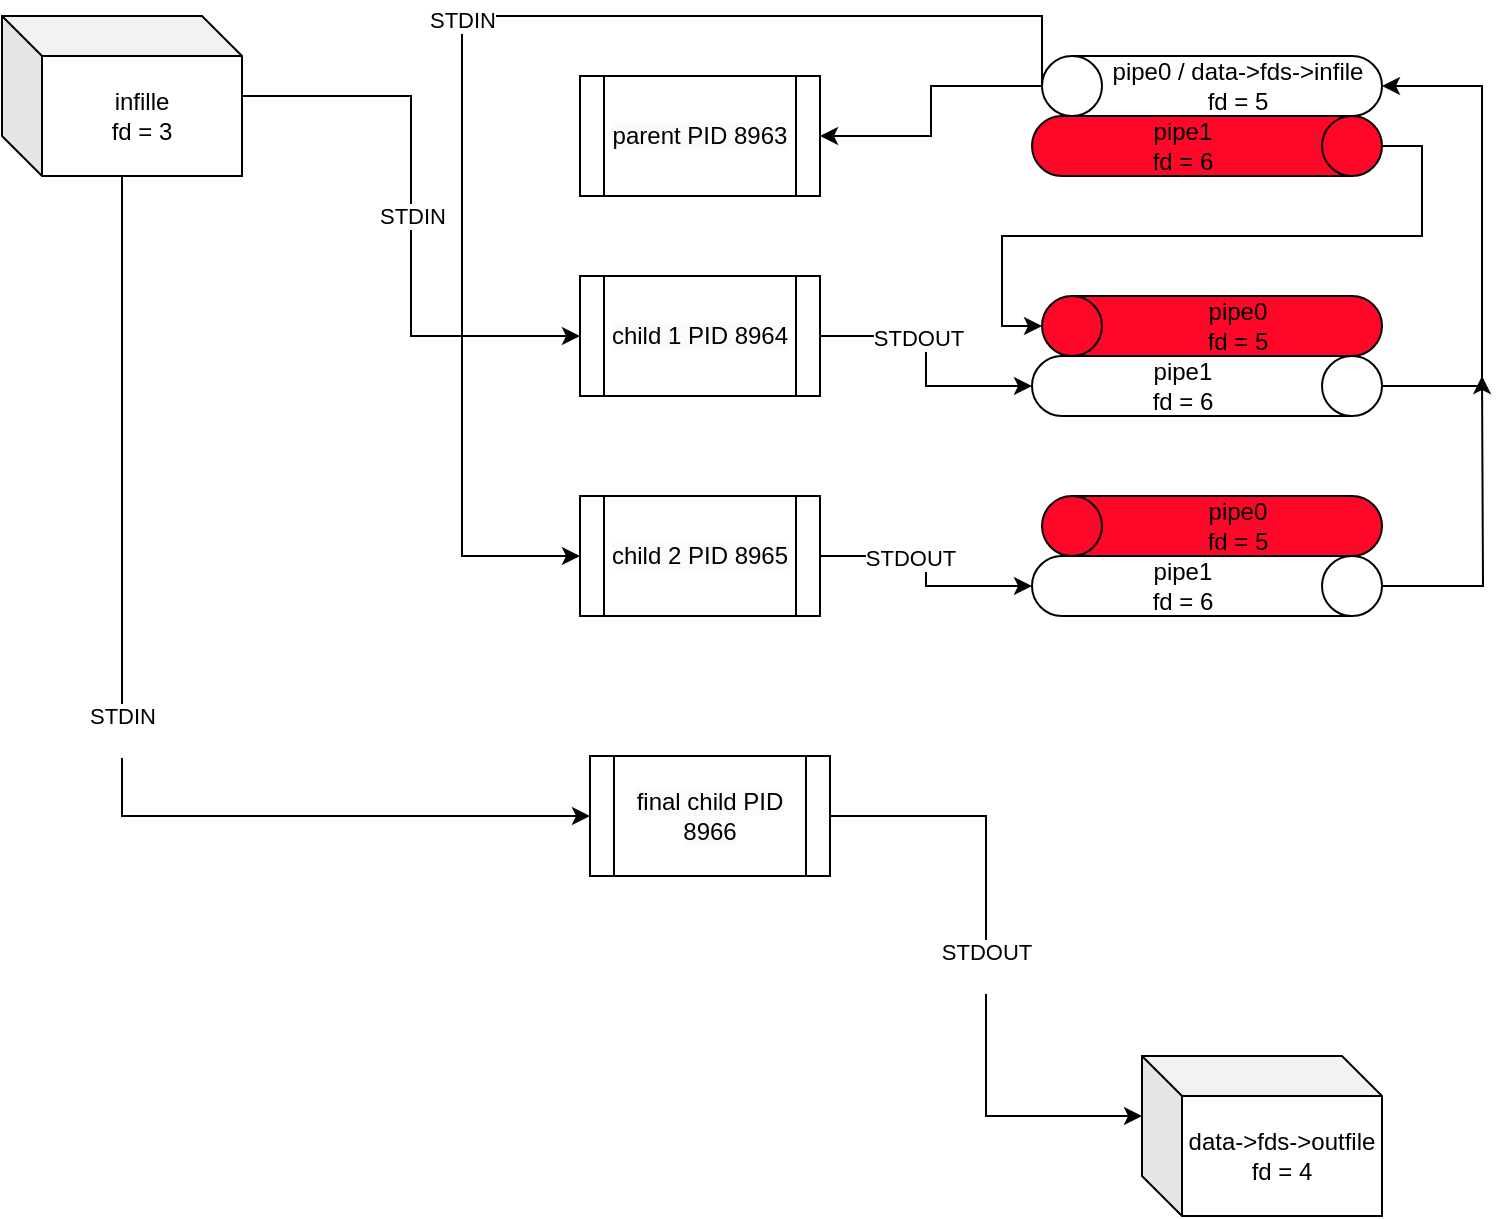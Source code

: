 <mxfile version="26.0.16">
  <diagram name="Página-1" id="Pu0nokxnrZLM9DPjROEs">
    <mxGraphModel dx="1376" dy="754" grid="1" gridSize="10" guides="1" tooltips="1" connect="1" arrows="1" fold="1" page="1" pageScale="1" pageWidth="827" pageHeight="1169" math="0" shadow="0">
      <root>
        <mxCell id="0" />
        <mxCell id="1" parent="0" />
        <mxCell id="TkE53SrEO5YB9DNX2DDW-38" style="edgeStyle=orthogonalEdgeStyle;rounded=0;orthogonalLoop=1;jettySize=auto;html=1;entryX=1;entryY=0.5;entryDx=0;entryDy=0;" parent="1" source="TkE53SrEO5YB9DNX2DDW-7" target="TkE53SrEO5YB9DNX2DDW-18" edge="1">
          <mxGeometry relative="1" as="geometry" />
        </mxCell>
        <mxCell id="TkE53SrEO5YB9DNX2DDW-50" value="STDIN" style="edgeStyle=orthogonalEdgeStyle;rounded=0;orthogonalLoop=1;jettySize=auto;html=1;entryX=0;entryY=0.5;entryDx=0;entryDy=0;exitX=0.5;exitY=0;exitDx=0;exitDy=0;exitPerimeter=0;" parent="1" source="TkE53SrEO5YB9DNX2DDW-7" target="TkE53SrEO5YB9DNX2DDW-20" edge="1">
          <mxGeometry relative="1" as="geometry">
            <mxPoint x="300" y="710" as="targetPoint" />
            <Array as="points">
              <mxPoint x="580" y="340" />
              <mxPoint x="290" y="340" />
              <mxPoint x="290" y="610" />
            </Array>
          </mxGeometry>
        </mxCell>
        <mxCell id="TkE53SrEO5YB9DNX2DDW-7" value="pipe0 / data->fds->infile&lt;div&gt;fd = 5&lt;/div&gt;" style="shape=cylinder3;whiteSpace=wrap;html=1;boundedLbl=1;backgroundOutline=1;size=15;direction=north;" parent="1" vertex="1">
          <mxGeometry x="580" y="360" width="170" height="30" as="geometry" />
        </mxCell>
        <mxCell id="TkE53SrEO5YB9DNX2DDW-24" value="STDIN" style="edgeStyle=orthogonalEdgeStyle;rounded=0;orthogonalLoop=1;jettySize=auto;html=1;entryX=0;entryY=0.5;entryDx=0;entryDy=0;" parent="1" source="TkE53SrEO5YB9DNX2DDW-8" target="TkE53SrEO5YB9DNX2DDW-19" edge="1">
          <mxGeometry relative="1" as="geometry" />
        </mxCell>
        <mxCell id="cVPtAOOOHcKWrL9LYY-s-7" value="STDIN&lt;div&gt;&lt;br&gt;&lt;/div&gt;" style="edgeStyle=orthogonalEdgeStyle;rounded=0;orthogonalLoop=1;jettySize=auto;html=1;entryX=0;entryY=0.5;entryDx=0;entryDy=0;" edge="1" parent="1" source="TkE53SrEO5YB9DNX2DDW-8" target="TkE53SrEO5YB9DNX2DDW-21">
          <mxGeometry relative="1" as="geometry">
            <Array as="points">
              <mxPoint x="120" y="740" />
            </Array>
          </mxGeometry>
        </mxCell>
        <mxCell id="TkE53SrEO5YB9DNX2DDW-8" value="infille&lt;div&gt;fd = 3&lt;/div&gt;" style="shape=cube;whiteSpace=wrap;html=1;boundedLbl=1;backgroundOutline=1;darkOpacity=0.05;darkOpacity2=0.1;" parent="1" vertex="1">
          <mxGeometry x="60" y="340" width="120" height="80" as="geometry" />
        </mxCell>
        <mxCell id="TkE53SrEO5YB9DNX2DDW-9" value="data->fds->outfile&lt;div&gt;fd = 4&lt;/div&gt;" style="shape=cube;whiteSpace=wrap;html=1;boundedLbl=1;backgroundOutline=1;darkOpacity=0.05;darkOpacity2=0.1;" parent="1" vertex="1">
          <mxGeometry x="630" y="860" width="120" height="80" as="geometry" />
        </mxCell>
        <mxCell id="TkE53SrEO5YB9DNX2DDW-49" style="edgeStyle=orthogonalEdgeStyle;rounded=0;orthogonalLoop=1;jettySize=auto;html=1;entryX=0.5;entryY=0;entryDx=0;entryDy=0;entryPerimeter=0;exitX=0.5;exitY=0;exitDx=0;exitDy=0;exitPerimeter=0;" parent="1" source="TkE53SrEO5YB9DNX2DDW-17" target="TkE53SrEO5YB9DNX2DDW-22" edge="1">
          <mxGeometry relative="1" as="geometry">
            <mxPoint x="540" y="460" as="targetPoint" />
          </mxGeometry>
        </mxCell>
        <mxCell id="TkE53SrEO5YB9DNX2DDW-17" value="pipe1&lt;div&gt;fd = 6&lt;/div&gt;" style="shape=cylinder3;whiteSpace=wrap;html=1;boundedLbl=1;backgroundOutline=1;size=15;direction=south;fillColor=light-dark(#FF0728,#000000);" parent="1" vertex="1">
          <mxGeometry x="575" y="390" width="175" height="30" as="geometry" />
        </mxCell>
        <mxCell id="TkE53SrEO5YB9DNX2DDW-18" value="&lt;span style=&quot;color: rgb(0, 0, 0); font-family: Helvetica; font-size: 12px; font-style: normal; font-variant-ligatures: normal; font-variant-caps: normal; font-weight: 400; letter-spacing: normal; orphans: 2; text-align: center; text-indent: 0px; text-transform: none; widows: 2; word-spacing: 0px; -webkit-text-stroke-width: 0px; white-space: normal; background-color: rgb(251, 251, 251); text-decoration-thickness: initial; text-decoration-style: initial; text-decoration-color: initial; display: inline !important; float: none;&quot;&gt;parent PID 8963&lt;/span&gt;" style="shape=process;whiteSpace=wrap;html=1;backgroundOutline=1;" parent="1" vertex="1">
          <mxGeometry x="349" y="370" width="120" height="60" as="geometry" />
        </mxCell>
        <mxCell id="TkE53SrEO5YB9DNX2DDW-19" value="&lt;span style=&quot;color: rgb(0, 0, 0); font-family: Helvetica; font-size: 12px; font-style: normal; font-variant-ligatures: normal; font-variant-caps: normal; font-weight: 400; letter-spacing: normal; orphans: 2; text-align: center; text-indent: 0px; text-transform: none; widows: 2; word-spacing: 0px; -webkit-text-stroke-width: 0px; white-space: normal; background-color: rgb(251, 251, 251); text-decoration-thickness: initial; text-decoration-style: initial; text-decoration-color: initial; display: inline !important; float: none;&quot;&gt;child 1 PID 8964&lt;/span&gt;" style="shape=process;whiteSpace=wrap;html=1;backgroundOutline=1;" parent="1" vertex="1">
          <mxGeometry x="349" y="470" width="120" height="60" as="geometry" />
        </mxCell>
        <mxCell id="TkE53SrEO5YB9DNX2DDW-20" value="&lt;span style=&quot;color: rgb(0, 0, 0); font-family: Helvetica; font-size: 12px; font-style: normal; font-variant-ligatures: normal; font-variant-caps: normal; font-weight: 400; letter-spacing: normal; orphans: 2; text-align: center; text-indent: 0px; text-transform: none; widows: 2; word-spacing: 0px; -webkit-text-stroke-width: 0px; white-space: normal; background-color: rgb(251, 251, 251); text-decoration-thickness: initial; text-decoration-style: initial; text-decoration-color: initial; display: inline !important; float: none;&quot;&gt;child 2 PID 8965&lt;/span&gt;" style="shape=process;whiteSpace=wrap;html=1;backgroundOutline=1;" parent="1" vertex="1">
          <mxGeometry x="349" y="580" width="120" height="60" as="geometry" />
        </mxCell>
        <mxCell id="TkE53SrEO5YB9DNX2DDW-21" value="&lt;span style=&quot;color: rgb(0, 0, 0); font-family: Helvetica; font-size: 12px; font-style: normal; font-variant-ligatures: normal; font-variant-caps: normal; font-weight: 400; letter-spacing: normal; orphans: 2; text-align: center; text-indent: 0px; text-transform: none; widows: 2; word-spacing: 0px; -webkit-text-stroke-width: 0px; white-space: normal; background-color: rgb(251, 251, 251); text-decoration-thickness: initial; text-decoration-style: initial; text-decoration-color: initial; display: inline !important; float: none;&quot;&gt;final child PID 8966&lt;/span&gt;" style="shape=process;whiteSpace=wrap;html=1;backgroundOutline=1;" parent="1" vertex="1">
          <mxGeometry x="354" y="710" width="120" height="60" as="geometry" />
        </mxCell>
        <mxCell id="TkE53SrEO5YB9DNX2DDW-22" value="pipe0&lt;div&gt;fd = 5&lt;/div&gt;" style="shape=cylinder3;whiteSpace=wrap;html=1;boundedLbl=1;backgroundOutline=1;size=15;direction=north;fillColor=light-dark(#FF0728,var(--ge-dark-color, #121212));" parent="1" vertex="1">
          <mxGeometry x="580" y="480" width="170" height="30" as="geometry" />
        </mxCell>
        <mxCell id="TkE53SrEO5YB9DNX2DDW-46" style="edgeStyle=orthogonalEdgeStyle;rounded=0;orthogonalLoop=1;jettySize=auto;html=1;entryX=0.5;entryY=1;entryDx=0;entryDy=0;entryPerimeter=0;" parent="1" source="TkE53SrEO5YB9DNX2DDW-23" target="TkE53SrEO5YB9DNX2DDW-7" edge="1">
          <mxGeometry relative="1" as="geometry">
            <mxPoint x="800" y="525" as="targetPoint" />
            <Array as="points">
              <mxPoint x="800" y="525" />
              <mxPoint x="800" y="375" />
            </Array>
          </mxGeometry>
        </mxCell>
        <mxCell id="TkE53SrEO5YB9DNX2DDW-23" value="pipe1&lt;div&gt;fd = 6&lt;/div&gt;" style="shape=cylinder3;whiteSpace=wrap;html=1;boundedLbl=1;backgroundOutline=1;size=15;direction=south;" parent="1" vertex="1">
          <mxGeometry x="575" y="510" width="175" height="30" as="geometry" />
        </mxCell>
        <mxCell id="TkE53SrEO5YB9DNX2DDW-25" style="edgeStyle=orthogonalEdgeStyle;rounded=0;orthogonalLoop=1;jettySize=auto;html=1;entryX=0.5;entryY=1;entryDx=0;entryDy=0;entryPerimeter=0;" parent="1" source="TkE53SrEO5YB9DNX2DDW-19" target="TkE53SrEO5YB9DNX2DDW-23" edge="1">
          <mxGeometry relative="1" as="geometry" />
        </mxCell>
        <mxCell id="TkE53SrEO5YB9DNX2DDW-45" value="STDOUT" style="edgeLabel;html=1;align=center;verticalAlign=middle;resizable=0;points=[];" parent="TkE53SrEO5YB9DNX2DDW-25" vertex="1" connectable="0">
          <mxGeometry x="-0.261" y="-1" relative="1" as="geometry">
            <mxPoint as="offset" />
          </mxGeometry>
        </mxCell>
        <mxCell id="TkE53SrEO5YB9DNX2DDW-31" value="STDOUT&lt;div&gt;&lt;br&gt;&lt;/div&gt;" style="edgeStyle=orthogonalEdgeStyle;rounded=0;orthogonalLoop=1;jettySize=auto;html=1;entryX=0;entryY=0;entryDx=0;entryDy=30;entryPerimeter=0;" parent="1" source="TkE53SrEO5YB9DNX2DDW-21" target="TkE53SrEO5YB9DNX2DDW-9" edge="1">
          <mxGeometry relative="1" as="geometry" />
        </mxCell>
        <mxCell id="cVPtAOOOHcKWrL9LYY-s-1" value="pipe0&lt;div&gt;fd = 5&lt;/div&gt;" style="shape=cylinder3;whiteSpace=wrap;html=1;boundedLbl=1;backgroundOutline=1;size=15;direction=north;fillColor=light-dark(#FF0728,var(--ge-dark-color, #121212));" vertex="1" parent="1">
          <mxGeometry x="580" y="580" width="170" height="30" as="geometry" />
        </mxCell>
        <mxCell id="cVPtAOOOHcKWrL9LYY-s-8" style="edgeStyle=orthogonalEdgeStyle;rounded=0;orthogonalLoop=1;jettySize=auto;html=1;" edge="1" parent="1" source="cVPtAOOOHcKWrL9LYY-s-2">
          <mxGeometry relative="1" as="geometry">
            <mxPoint x="800" y="520" as="targetPoint" />
          </mxGeometry>
        </mxCell>
        <mxCell id="cVPtAOOOHcKWrL9LYY-s-2" value="pipe1&lt;div&gt;fd = 6&lt;/div&gt;" style="shape=cylinder3;whiteSpace=wrap;html=1;boundedLbl=1;backgroundOutline=1;size=15;direction=south;" vertex="1" parent="1">
          <mxGeometry x="575" y="610" width="175" height="30" as="geometry" />
        </mxCell>
        <mxCell id="cVPtAOOOHcKWrL9LYY-s-3" style="edgeStyle=orthogonalEdgeStyle;rounded=0;orthogonalLoop=1;jettySize=auto;html=1;entryX=0.5;entryY=1;entryDx=0;entryDy=0;entryPerimeter=0;exitX=1;exitY=0.5;exitDx=0;exitDy=0;" edge="1" parent="1" source="TkE53SrEO5YB9DNX2DDW-20" target="cVPtAOOOHcKWrL9LYY-s-2">
          <mxGeometry relative="1" as="geometry">
            <mxPoint x="480" y="610" as="sourcePoint" />
            <mxPoint x="566" y="625" as="targetPoint" />
          </mxGeometry>
        </mxCell>
        <mxCell id="cVPtAOOOHcKWrL9LYY-s-4" value="STDOUT" style="edgeLabel;html=1;align=center;verticalAlign=middle;resizable=0;points=[];" vertex="1" connectable="0" parent="cVPtAOOOHcKWrL9LYY-s-3">
          <mxGeometry x="-0.261" y="-1" relative="1" as="geometry">
            <mxPoint as="offset" />
          </mxGeometry>
        </mxCell>
      </root>
    </mxGraphModel>
  </diagram>
</mxfile>
